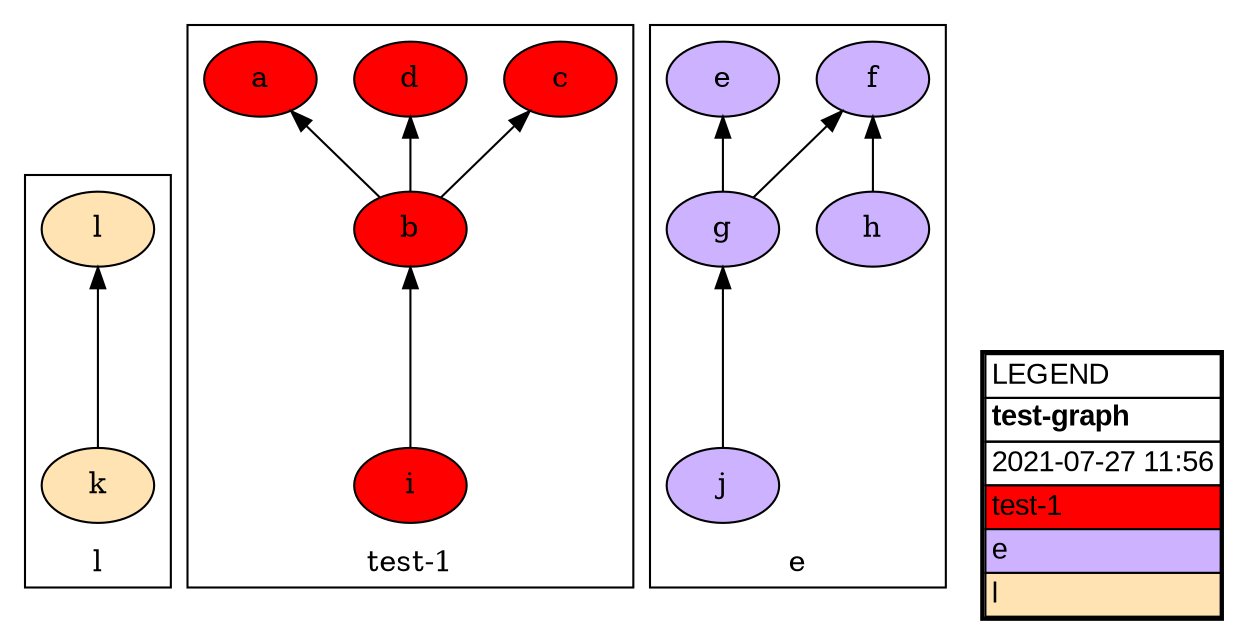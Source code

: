 digraph "test-graph" {
  rankdir=BT;

subgraph "cluster-category-" {
  label="";

  node [shape=rect,style=filled];


}

subgraph "cluster-category-l" {
  label="l";

  "k" [fillcolor="#ffe3b3",style=filled];
  "k" -> "l" [color="#000000",label=""];

  "l" [fillcolor="#ffe3b3",style=filled];


}

subgraph "cluster-category-test-1" {
  label="test-1";

  "a" [fillcolor="#ff0000",style=filled];

  "b" [fillcolor="#ff0000",style=filled];
  "b" -> "d" [color="#000000",label=""];
  "b" -> "a" [color="#000000",label=""];
  "b" -> "c" [color="#000000",label=""];

  "c" [fillcolor="#ff0000",style=filled];

  "d" [fillcolor="#ff0000",style=filled];

  "i" [fillcolor="#ff0000",style=filled];
  "i" -> "b" [color="#000000",label=""];


}

subgraph "cluster-category-e" {
  label="e";

  "e" [fillcolor="#cdb3ff",style=filled];

  "f" [fillcolor="#cdb3ff",style=filled];

  "g" [fillcolor="#cdb3ff",style=filled];
  "g" -> "e" [color="#000000",label=""];
  "g" -> "f" [color="#000000",label=""];

  "h" [fillcolor="#cdb3ff",style=filled];
  "h" -> "f" [color="#000000",label=""];

  "j" [fillcolor="#cdb3ff",style=filled];
  "j" -> "g" [color="#000000",label=""];


}

  "LEGEND" [fillcolor="#ffffff",fontname="Verdana,Arial,Sans-Serif",label=<<table border="2" cellborder="1" cellspacing="0" id="LEGEND"><tr><td align="left">LEGEND</td></tr><tr><td align="left"><b>test-graph</b></td></tr><tr><td align="left">2021-07-27 11:56</td></tr><tr><td align="left" bgcolor="#ff0000"><font color="#000000">test-1</font></td></tr><tr><td align="left" bgcolor="#cdb3ff"><font color="#000000">e</font></td></tr><tr><td align="left" bgcolor="#ffe3b3"><font color="#000000">l</font></td></tr></table>>,shape=plaintext,style=filled];
}
